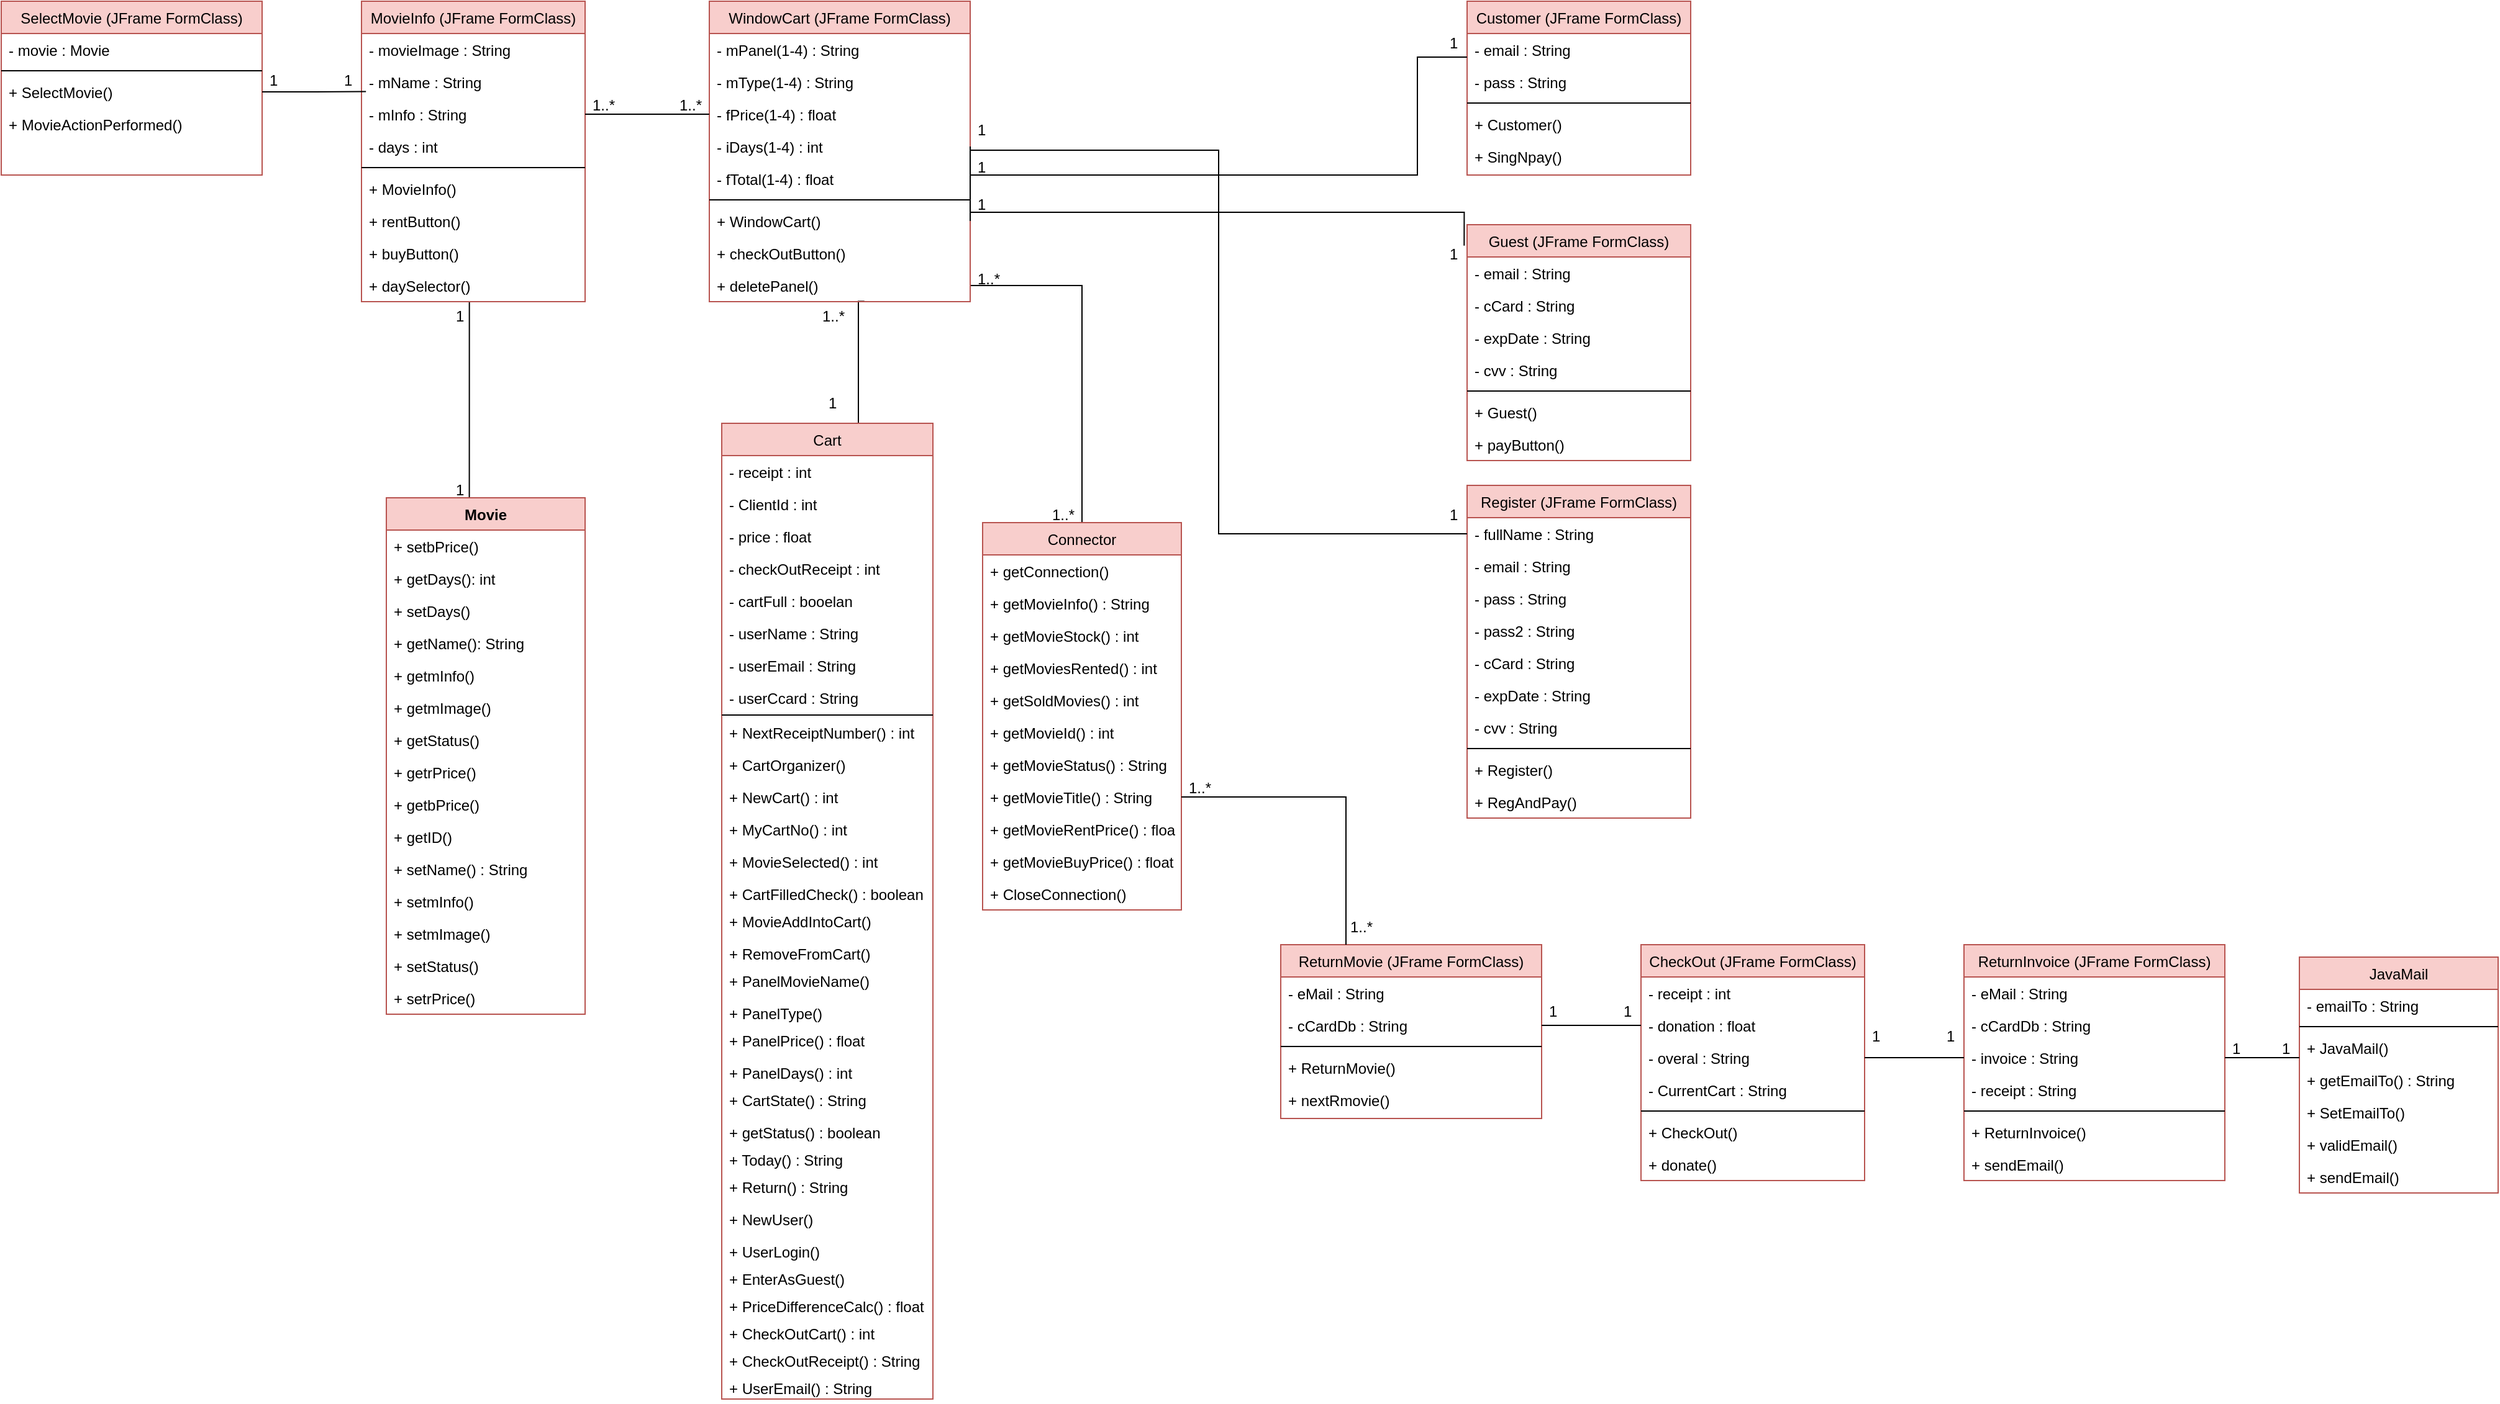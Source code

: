 <mxfile version="14.6.13" type="device"><diagram id="C5RBs43oDa-KdzZeNtuy" name="Page-1"><mxGraphModel dx="1992" dy="1649" grid="1" gridSize="10" guides="1" tooltips="1" connect="1" arrows="1" fold="1" page="1" pageScale="1" pageWidth="827" pageHeight="1169" math="0" shadow="0"><root><mxCell id="WIyWlLk6GJQsqaUBKTNV-0"/><mxCell id="WIyWlLk6GJQsqaUBKTNV-1" parent="WIyWlLk6GJQsqaUBKTNV-0"/><mxCell id="QAdQCst2hhLEEBoybz0G-202" style="edgeStyle=orthogonalEdgeStyle;rounded=0;orthogonalLoop=1;jettySize=auto;html=1;entryX=0.996;entryY=0.058;entryDx=0;entryDy=0;entryPerimeter=0;endArrow=none;endFill=0;" edge="1" parent="WIyWlLk6GJQsqaUBKTNV-1" source="zkfFHV4jXpPFQw0GAbJ--13" target="QAdQCst2hhLEEBoybz0G-199"><mxGeometry relative="1" as="geometry"><Array as="points"><mxPoint x="-130" y="-908"/></Array></mxGeometry></mxCell><mxCell id="zkfFHV4jXpPFQw0GAbJ--13" value="Cart" style="swimlane;fontStyle=0;align=center;verticalAlign=top;childLayout=stackLayout;horizontal=1;startSize=26;horizontalStack=0;resizeParent=1;resizeLast=0;collapsible=1;marginBottom=0;rounded=0;shadow=0;strokeWidth=1;fillColor=#f8cecc;strokeColor=#b85450;" parent="WIyWlLk6GJQsqaUBKTNV-1" vertex="1"><mxGeometry x="-240" y="-810" width="170" height="786" as="geometry"><mxRectangle x="340" y="380" width="170" height="26" as="alternateBounds"/></mxGeometry></mxCell><mxCell id="6bHgmGE05q6gVBwAIeL3-42" value="- receipt : int" style="text;align=left;verticalAlign=top;spacingLeft=4;spacingRight=4;overflow=hidden;rotatable=0;points=[[0,0.5],[1,0.5]];portConstraint=eastwest;" parent="zkfFHV4jXpPFQw0GAbJ--13" vertex="1"><mxGeometry y="26" width="170" height="26" as="geometry"/></mxCell><mxCell id="6bHgmGE05q6gVBwAIeL3-17" value="- ClientId : int" style="text;align=left;verticalAlign=top;spacingLeft=4;spacingRight=4;overflow=hidden;rotatable=0;points=[[0,0.5],[1,0.5]];portConstraint=eastwest;rounded=0;shadow=0;html=0;" parent="zkfFHV4jXpPFQw0GAbJ--13" vertex="1"><mxGeometry y="52" width="170" height="26" as="geometry"/></mxCell><mxCell id="6bHgmGE05q6gVBwAIeL3-15" value="- price : float" style="text;align=left;verticalAlign=top;spacingLeft=4;spacingRight=4;overflow=hidden;rotatable=0;points=[[0,0.5],[1,0.5]];portConstraint=eastwest;rounded=0;shadow=0;html=0;" parent="zkfFHV4jXpPFQw0GAbJ--13" vertex="1"><mxGeometry y="78" width="170" height="26" as="geometry"/></mxCell><mxCell id="QAdQCst2hhLEEBoybz0G-43" value="- checkOutReceipt : int" style="text;align=left;verticalAlign=top;spacingLeft=4;spacingRight=4;overflow=hidden;rotatable=0;points=[[0,0.5],[1,0.5]];portConstraint=eastwest;rounded=0;shadow=0;html=0;" vertex="1" parent="zkfFHV4jXpPFQw0GAbJ--13"><mxGeometry y="104" width="170" height="26" as="geometry"/></mxCell><mxCell id="QAdQCst2hhLEEBoybz0G-44" value="- cartFull : booelan" style="text;align=left;verticalAlign=top;spacingLeft=4;spacingRight=4;overflow=hidden;rotatable=0;points=[[0,0.5],[1,0.5]];portConstraint=eastwest;rounded=0;shadow=0;html=0;" vertex="1" parent="zkfFHV4jXpPFQw0GAbJ--13"><mxGeometry y="130" width="170" height="26" as="geometry"/></mxCell><mxCell id="QAdQCst2hhLEEBoybz0G-45" value="- userName : String" style="text;align=left;verticalAlign=top;spacingLeft=4;spacingRight=4;overflow=hidden;rotatable=0;points=[[0,0.5],[1,0.5]];portConstraint=eastwest;rounded=0;shadow=0;html=0;" vertex="1" parent="zkfFHV4jXpPFQw0GAbJ--13"><mxGeometry y="156" width="170" height="26" as="geometry"/></mxCell><mxCell id="QAdQCst2hhLEEBoybz0G-46" value="- userEmail : String" style="text;align=left;verticalAlign=top;spacingLeft=4;spacingRight=4;overflow=hidden;rotatable=0;points=[[0,0.5],[1,0.5]];portConstraint=eastwest;rounded=0;shadow=0;html=0;" vertex="1" parent="zkfFHV4jXpPFQw0GAbJ--13"><mxGeometry y="182" width="170" height="26" as="geometry"/></mxCell><mxCell id="QAdQCst2hhLEEBoybz0G-47" value="- userCcard : String" style="text;align=left;verticalAlign=top;spacingLeft=4;spacingRight=4;overflow=hidden;rotatable=0;points=[[0,0.5],[1,0.5]];portConstraint=eastwest;rounded=0;shadow=0;html=0;" vertex="1" parent="zkfFHV4jXpPFQw0GAbJ--13"><mxGeometry y="208" width="170" height="26" as="geometry"/></mxCell><mxCell id="zkfFHV4jXpPFQw0GAbJ--15" value="" style="line;html=1;strokeWidth=1;align=left;verticalAlign=middle;spacingTop=-1;spacingLeft=3;spacingRight=3;rotatable=0;labelPosition=right;points=[];portConstraint=eastwest;" parent="zkfFHV4jXpPFQw0GAbJ--13" vertex="1"><mxGeometry y="234" width="170" height="2" as="geometry"/></mxCell><mxCell id="6bHgmGE05q6gVBwAIeL3-44" value="+ NextReceiptNumber() : int" style="text;align=left;verticalAlign=top;spacingLeft=4;spacingRight=4;overflow=hidden;rotatable=0;points=[[0,0.5],[1,0.5]];portConstraint=eastwest;rounded=0;shadow=0;html=0;" parent="zkfFHV4jXpPFQw0GAbJ--13" vertex="1"><mxGeometry y="236" width="170" height="26" as="geometry"/></mxCell><mxCell id="6bHgmGE05q6gVBwAIeL3-45" value="+ CartOrganizer() " style="text;align=left;verticalAlign=top;spacingLeft=4;spacingRight=4;overflow=hidden;rotatable=0;points=[[0,0.5],[1,0.5]];portConstraint=eastwest;rounded=0;shadow=0;html=0;" parent="zkfFHV4jXpPFQw0GAbJ--13" vertex="1"><mxGeometry y="262" width="170" height="26" as="geometry"/></mxCell><mxCell id="6bHgmGE05q6gVBwAIeL3-2" value="+ NewCart() : int" style="text;align=left;verticalAlign=top;spacingLeft=4;spacingRight=4;overflow=hidden;rotatable=0;points=[[0,0.5],[1,0.5]];portConstraint=eastwest;rounded=0;shadow=0;html=0;" parent="zkfFHV4jXpPFQw0GAbJ--13" vertex="1"><mxGeometry y="288" width="170" height="26" as="geometry"/></mxCell><mxCell id="6bHgmGE05q6gVBwAIeL3-10" value="+ MyCartNo() : int" style="text;align=left;verticalAlign=top;spacingLeft=4;spacingRight=4;overflow=hidden;rotatable=0;points=[[0,0.5],[1,0.5]];portConstraint=eastwest;rounded=0;shadow=0;html=0;" parent="zkfFHV4jXpPFQw0GAbJ--13" vertex="1"><mxGeometry y="314" width="170" height="26" as="geometry"/></mxCell><mxCell id="IG7qusZsWkm_YWenRN8--79" value="+ MovieSelected() : int" style="text;align=left;verticalAlign=top;spacingLeft=4;spacingRight=4;overflow=hidden;rotatable=0;points=[[0,0.5],[1,0.5]];portConstraint=eastwest;rounded=0;shadow=0;html=0;" parent="zkfFHV4jXpPFQw0GAbJ--13" vertex="1"><mxGeometry y="340" width="170" height="26" as="geometry"/></mxCell><mxCell id="6bHgmGE05q6gVBwAIeL3-9" value="+ CartFilledCheck() : boolean" style="text;align=left;verticalAlign=top;spacingLeft=4;spacingRight=4;overflow=hidden;rotatable=0;points=[[0,0.5],[1,0.5]];portConstraint=eastwest;rounded=0;shadow=0;html=0;" parent="zkfFHV4jXpPFQw0GAbJ--13" vertex="1"><mxGeometry y="366" width="170" height="22" as="geometry"/></mxCell><mxCell id="QAdQCst2hhLEEBoybz0G-2" value="+ MovieAddIntoCart() " style="text;align=left;verticalAlign=top;spacingLeft=4;spacingRight=4;overflow=hidden;rotatable=0;points=[[0,0.5],[1,0.5]];portConstraint=eastwest;rounded=0;shadow=0;html=0;" vertex="1" parent="zkfFHV4jXpPFQw0GAbJ--13"><mxGeometry y="388" width="170" height="26" as="geometry"/></mxCell><mxCell id="QAdQCst2hhLEEBoybz0G-0" value="+ RemoveFromCart() " style="text;align=left;verticalAlign=top;spacingLeft=4;spacingRight=4;overflow=hidden;rotatable=0;points=[[0,0.5],[1,0.5]];portConstraint=eastwest;rounded=0;shadow=0;html=0;" vertex="1" parent="zkfFHV4jXpPFQw0GAbJ--13"><mxGeometry y="414" width="170" height="22" as="geometry"/></mxCell><mxCell id="QAdQCst2hhLEEBoybz0G-1" value="+ PanelMovieName() " style="text;align=left;verticalAlign=top;spacingLeft=4;spacingRight=4;overflow=hidden;rotatable=0;points=[[0,0.5],[1,0.5]];portConstraint=eastwest;rounded=0;shadow=0;html=0;" vertex="1" parent="zkfFHV4jXpPFQw0GAbJ--13"><mxGeometry y="436" width="170" height="26" as="geometry"/></mxCell><mxCell id="IG7qusZsWkm_YWenRN8--81" value="+ PanelType() " style="text;align=left;verticalAlign=top;spacingLeft=4;spacingRight=4;overflow=hidden;rotatable=0;points=[[0,0.5],[1,0.5]];portConstraint=eastwest;rounded=0;shadow=0;html=0;" parent="zkfFHV4jXpPFQw0GAbJ--13" vertex="1"><mxGeometry y="462" width="170" height="22" as="geometry"/></mxCell><mxCell id="QAdQCst2hhLEEBoybz0G-3" value="+ PanelPrice() : float" style="text;align=left;verticalAlign=top;spacingLeft=4;spacingRight=4;overflow=hidden;rotatable=0;points=[[0,0.5],[1,0.5]];portConstraint=eastwest;rounded=0;shadow=0;html=0;" vertex="1" parent="zkfFHV4jXpPFQw0GAbJ--13"><mxGeometry y="484" width="170" height="26" as="geometry"/></mxCell><mxCell id="QAdQCst2hhLEEBoybz0G-4" value="+ PanelDays() : int&#10;" style="text;align=left;verticalAlign=top;spacingLeft=4;spacingRight=4;overflow=hidden;rotatable=0;points=[[0,0.5],[1,0.5]];portConstraint=eastwest;rounded=0;shadow=0;html=0;" vertex="1" parent="zkfFHV4jXpPFQw0GAbJ--13"><mxGeometry y="510" width="170" height="22" as="geometry"/></mxCell><mxCell id="QAdQCst2hhLEEBoybz0G-5" value="+ CartState() : String" style="text;align=left;verticalAlign=top;spacingLeft=4;spacingRight=4;overflow=hidden;rotatable=0;points=[[0,0.5],[1,0.5]];portConstraint=eastwest;rounded=0;shadow=0;html=0;" vertex="1" parent="zkfFHV4jXpPFQw0GAbJ--13"><mxGeometry y="532" width="170" height="26" as="geometry"/></mxCell><mxCell id="QAdQCst2hhLEEBoybz0G-6" value="+ getStatus() : boolean" style="text;align=left;verticalAlign=top;spacingLeft=4;spacingRight=4;overflow=hidden;rotatable=0;points=[[0,0.5],[1,0.5]];portConstraint=eastwest;rounded=0;shadow=0;html=0;" vertex="1" parent="zkfFHV4jXpPFQw0GAbJ--13"><mxGeometry y="558" width="170" height="22" as="geometry"/></mxCell><mxCell id="QAdQCst2hhLEEBoybz0G-7" value="+ Today() : String" style="text;align=left;verticalAlign=top;spacingLeft=4;spacingRight=4;overflow=hidden;rotatable=0;points=[[0,0.5],[1,0.5]];portConstraint=eastwest;rounded=0;shadow=0;html=0;" vertex="1" parent="zkfFHV4jXpPFQw0GAbJ--13"><mxGeometry y="580" width="170" height="22" as="geometry"/></mxCell><mxCell id="QAdQCst2hhLEEBoybz0G-9" value="+ Return() : String" style="text;align=left;verticalAlign=top;spacingLeft=4;spacingRight=4;overflow=hidden;rotatable=0;points=[[0,0.5],[1,0.5]];portConstraint=eastwest;rounded=0;shadow=0;html=0;" vertex="1" parent="zkfFHV4jXpPFQw0GAbJ--13"><mxGeometry y="602" width="170" height="26" as="geometry"/></mxCell><mxCell id="QAdQCst2hhLEEBoybz0G-10" value="+ NewUser() " style="text;align=left;verticalAlign=top;spacingLeft=4;spacingRight=4;overflow=hidden;rotatable=0;points=[[0,0.5],[1,0.5]];portConstraint=eastwest;rounded=0;shadow=0;html=0;" vertex="1" parent="zkfFHV4jXpPFQw0GAbJ--13"><mxGeometry y="628" width="170" height="26" as="geometry"/></mxCell><mxCell id="QAdQCst2hhLEEBoybz0G-11" value="+ UserLogin() " style="text;align=left;verticalAlign=top;spacingLeft=4;spacingRight=4;overflow=hidden;rotatable=0;points=[[0,0.5],[1,0.5]];portConstraint=eastwest;rounded=0;shadow=0;html=0;" vertex="1" parent="zkfFHV4jXpPFQw0GAbJ--13"><mxGeometry y="654" width="170" height="22" as="geometry"/></mxCell><mxCell id="QAdQCst2hhLEEBoybz0G-12" value="+ EnterAsGuest() " style="text;align=left;verticalAlign=top;spacingLeft=4;spacingRight=4;overflow=hidden;rotatable=0;points=[[0,0.5],[1,0.5]];portConstraint=eastwest;rounded=0;shadow=0;html=0;" vertex="1" parent="zkfFHV4jXpPFQw0GAbJ--13"><mxGeometry y="676" width="170" height="22" as="geometry"/></mxCell><mxCell id="QAdQCst2hhLEEBoybz0G-13" value="+ PriceDifferenceCalc() : float " style="text;align=left;verticalAlign=top;spacingLeft=4;spacingRight=4;overflow=hidden;rotatable=0;points=[[0,0.5],[1,0.5]];portConstraint=eastwest;rounded=0;shadow=0;html=0;" vertex="1" parent="zkfFHV4jXpPFQw0GAbJ--13"><mxGeometry y="698" width="170" height="22" as="geometry"/></mxCell><mxCell id="QAdQCst2hhLEEBoybz0G-14" value="+ CheckOutCart() : int&#10;&#10;&#10; " style="text;align=left;verticalAlign=top;spacingLeft=4;spacingRight=4;overflow=hidden;rotatable=0;points=[[0,0.5],[1,0.5]];portConstraint=eastwest;rounded=0;shadow=0;html=0;" vertex="1" parent="zkfFHV4jXpPFQw0GAbJ--13"><mxGeometry y="720" width="170" height="22" as="geometry"/></mxCell><mxCell id="QAdQCst2hhLEEBoybz0G-42" value="+ CheckOutReceipt() : String" style="text;align=left;verticalAlign=top;spacingLeft=4;spacingRight=4;overflow=hidden;rotatable=0;points=[[0,0.5],[1,0.5]];portConstraint=eastwest;rounded=0;shadow=0;html=0;" vertex="1" parent="zkfFHV4jXpPFQw0GAbJ--13"><mxGeometry y="742" width="170" height="22" as="geometry"/></mxCell><mxCell id="QAdQCst2hhLEEBoybz0G-41" value="+ UserEmail() : String&#10; " style="text;align=left;verticalAlign=top;spacingLeft=4;spacingRight=4;overflow=hidden;rotatable=0;points=[[0,0.5],[1,0.5]];portConstraint=eastwest;rounded=0;shadow=0;html=0;" vertex="1" parent="zkfFHV4jXpPFQw0GAbJ--13"><mxGeometry y="764" width="170" height="22" as="geometry"/></mxCell><mxCell id="QAdQCst2hhLEEBoybz0G-177" style="edgeStyle=orthogonalEdgeStyle;rounded=0;orthogonalLoop=1;jettySize=auto;html=1;exitX=1;exitY=0.5;exitDx=0;exitDy=0;" edge="1" parent="zkfFHV4jXpPFQw0GAbJ--13" source="6bHgmGE05q6gVBwAIeL3-42" target="6bHgmGE05q6gVBwAIeL3-42"><mxGeometry relative="1" as="geometry"/></mxCell><mxCell id="QAdQCst2hhLEEBoybz0G-185" style="edgeStyle=orthogonalEdgeStyle;rounded=0;orthogonalLoop=1;jettySize=auto;html=1;exitX=0.5;exitY=0;exitDx=0;exitDy=0;entryX=0.421;entryY=0.048;entryDx=0;entryDy=0;entryPerimeter=0;endArrow=none;endFill=0;" edge="1" parent="WIyWlLk6GJQsqaUBKTNV-1" source="IG7qusZsWkm_YWenRN8--10" target="QAdQCst2hhLEEBoybz0G-195"><mxGeometry relative="1" as="geometry"><Array as="points"><mxPoint x="-443" y="-750"/></Array></mxGeometry></mxCell><mxCell id="IG7qusZsWkm_YWenRN8--10" value="Movie" style="swimlane;fontStyle=1;align=center;verticalAlign=top;childLayout=stackLayout;horizontal=1;startSize=26;horizontalStack=0;resizeParent=1;resizeParentMax=0;resizeLast=0;collapsible=1;marginBottom=0;fillColor=#f8cecc;strokeColor=#b85450;" parent="WIyWlLk6GJQsqaUBKTNV-1" vertex="1"><mxGeometry x="-510" y="-750" width="160" height="416" as="geometry"><mxRectangle x="-510" y="90" width="70" height="26" as="alternateBounds"/></mxGeometry></mxCell><mxCell id="IG7qusZsWkm_YWenRN8--24" value="+ setbPrice()" style="text;strokeColor=none;fillColor=none;align=left;verticalAlign=top;spacingLeft=4;spacingRight=4;overflow=hidden;rotatable=0;points=[[0,0.5],[1,0.5]];portConstraint=eastwest;" parent="IG7qusZsWkm_YWenRN8--10" vertex="1"><mxGeometry y="26" width="160" height="26" as="geometry"/></mxCell><mxCell id="QAdQCst2hhLEEBoybz0G-64" value="+ getDays(): int" style="text;strokeColor=none;fillColor=none;align=left;verticalAlign=top;spacingLeft=4;spacingRight=4;overflow=hidden;rotatable=0;points=[[0,0.5],[1,0.5]];portConstraint=eastwest;" vertex="1" parent="IG7qusZsWkm_YWenRN8--10"><mxGeometry y="52" width="160" height="26" as="geometry"/></mxCell><mxCell id="IG7qusZsWkm_YWenRN8--73" value="+ setDays()" style="text;strokeColor=none;fillColor=none;align=left;verticalAlign=top;spacingLeft=4;spacingRight=4;overflow=hidden;rotatable=0;points=[[0,0.5],[1,0.5]];portConstraint=eastwest;" parent="IG7qusZsWkm_YWenRN8--10" vertex="1"><mxGeometry y="78" width="160" height="26" as="geometry"/></mxCell><mxCell id="QAdQCst2hhLEEBoybz0G-65" value="+ getName(): String" style="text;strokeColor=none;fillColor=none;align=left;verticalAlign=top;spacingLeft=4;spacingRight=4;overflow=hidden;rotatable=0;points=[[0,0.5],[1,0.5]];portConstraint=eastwest;" vertex="1" parent="IG7qusZsWkm_YWenRN8--10"><mxGeometry y="104" width="160" height="26" as="geometry"/></mxCell><mxCell id="IG7qusZsWkm_YWenRN8--33" value="+ getmInfo()" style="text;strokeColor=none;fillColor=none;align=left;verticalAlign=top;spacingLeft=4;spacingRight=4;overflow=hidden;rotatable=0;points=[[0,0.5],[1,0.5]];portConstraint=eastwest;" parent="IG7qusZsWkm_YWenRN8--10" vertex="1"><mxGeometry y="130" width="160" height="26" as="geometry"/></mxCell><mxCell id="QAdQCst2hhLEEBoybz0G-67" value="+ getmImage()" style="text;strokeColor=none;fillColor=none;align=left;verticalAlign=top;spacingLeft=4;spacingRight=4;overflow=hidden;rotatable=0;points=[[0,0.5],[1,0.5]];portConstraint=eastwest;" vertex="1" parent="IG7qusZsWkm_YWenRN8--10"><mxGeometry y="156" width="160" height="26" as="geometry"/></mxCell><mxCell id="QAdQCst2hhLEEBoybz0G-68" value="+ getStatus()" style="text;strokeColor=none;fillColor=none;align=left;verticalAlign=top;spacingLeft=4;spacingRight=4;overflow=hidden;rotatable=0;points=[[0,0.5],[1,0.5]];portConstraint=eastwest;" vertex="1" parent="IG7qusZsWkm_YWenRN8--10"><mxGeometry y="182" width="160" height="26" as="geometry"/></mxCell><mxCell id="QAdQCst2hhLEEBoybz0G-66" value="+ getrPrice()" style="text;strokeColor=none;fillColor=none;align=left;verticalAlign=top;spacingLeft=4;spacingRight=4;overflow=hidden;rotatable=0;points=[[0,0.5],[1,0.5]];portConstraint=eastwest;" vertex="1" parent="IG7qusZsWkm_YWenRN8--10"><mxGeometry y="208" width="160" height="26" as="geometry"/></mxCell><mxCell id="QAdQCst2hhLEEBoybz0G-69" value="+ getbPrice()" style="text;strokeColor=none;fillColor=none;align=left;verticalAlign=top;spacingLeft=4;spacingRight=4;overflow=hidden;rotatable=0;points=[[0,0.5],[1,0.5]];portConstraint=eastwest;" vertex="1" parent="IG7qusZsWkm_YWenRN8--10"><mxGeometry y="234" width="160" height="26" as="geometry"/></mxCell><mxCell id="QAdQCst2hhLEEBoybz0G-71" value="+ getID()" style="text;strokeColor=none;fillColor=none;align=left;verticalAlign=top;spacingLeft=4;spacingRight=4;overflow=hidden;rotatable=0;points=[[0,0.5],[1,0.5]];portConstraint=eastwest;" vertex="1" parent="IG7qusZsWkm_YWenRN8--10"><mxGeometry y="260" width="160" height="26" as="geometry"/></mxCell><mxCell id="QAdQCst2hhLEEBoybz0G-70" value="+ setName() : String" style="text;strokeColor=none;fillColor=none;align=left;verticalAlign=top;spacingLeft=4;spacingRight=4;overflow=hidden;rotatable=0;points=[[0,0.5],[1,0.5]];portConstraint=eastwest;" vertex="1" parent="IG7qusZsWkm_YWenRN8--10"><mxGeometry y="286" width="160" height="26" as="geometry"/></mxCell><mxCell id="QAdQCst2hhLEEBoybz0G-72" value="+ setmInfo() " style="text;strokeColor=none;fillColor=none;align=left;verticalAlign=top;spacingLeft=4;spacingRight=4;overflow=hidden;rotatable=0;points=[[0,0.5],[1,0.5]];portConstraint=eastwest;" vertex="1" parent="IG7qusZsWkm_YWenRN8--10"><mxGeometry y="312" width="160" height="26" as="geometry"/></mxCell><mxCell id="QAdQCst2hhLEEBoybz0G-73" value="+ setmImage()" style="text;strokeColor=none;fillColor=none;align=left;verticalAlign=top;spacingLeft=4;spacingRight=4;overflow=hidden;rotatable=0;points=[[0,0.5],[1,0.5]];portConstraint=eastwest;" vertex="1" parent="IG7qusZsWkm_YWenRN8--10"><mxGeometry y="338" width="160" height="26" as="geometry"/></mxCell><mxCell id="QAdQCst2hhLEEBoybz0G-74" value="+ setStatus()" style="text;strokeColor=none;fillColor=none;align=left;verticalAlign=top;spacingLeft=4;spacingRight=4;overflow=hidden;rotatable=0;points=[[0,0.5],[1,0.5]];portConstraint=eastwest;" vertex="1" parent="IG7qusZsWkm_YWenRN8--10"><mxGeometry y="364" width="160" height="26" as="geometry"/></mxCell><mxCell id="QAdQCst2hhLEEBoybz0G-75" value="+ setrPrice()" style="text;strokeColor=none;fillColor=none;align=left;verticalAlign=top;spacingLeft=4;spacingRight=4;overflow=hidden;rotatable=0;points=[[0,0.5],[1,0.5]];portConstraint=eastwest;" vertex="1" parent="IG7qusZsWkm_YWenRN8--10"><mxGeometry y="390" width="160" height="26" as="geometry"/></mxCell><mxCell id="QAdQCst2hhLEEBoybz0G-190" style="edgeStyle=orthogonalEdgeStyle;rounded=0;orthogonalLoop=1;jettySize=auto;html=1;entryX=1;entryY=0.5;entryDx=0;entryDy=0;endArrow=none;endFill=0;" edge="1" parent="WIyWlLk6GJQsqaUBKTNV-1" source="QAdQCst2hhLEEBoybz0G-48" target="QAdQCst2hhLEEBoybz0G-172"><mxGeometry relative="1" as="geometry"/></mxCell><mxCell id="QAdQCst2hhLEEBoybz0G-48" value="Connector" style="swimlane;fontStyle=0;align=center;verticalAlign=top;childLayout=stackLayout;horizontal=1;startSize=26;horizontalStack=0;resizeParent=1;resizeLast=0;collapsible=1;marginBottom=0;rounded=0;shadow=0;strokeWidth=1;fillColor=#f8cecc;strokeColor=#b85450;" vertex="1" parent="WIyWlLk6GJQsqaUBKTNV-1"><mxGeometry x="-30" y="-730" width="160" height="312" as="geometry"><mxRectangle x="550" y="140" width="160" height="26" as="alternateBounds"/></mxGeometry></mxCell><mxCell id="QAdQCst2hhLEEBoybz0G-51" value="+ getConnection()" style="text;align=left;verticalAlign=top;spacingLeft=4;spacingRight=4;overflow=hidden;rotatable=0;points=[[0,0.5],[1,0.5]];portConstraint=eastwest;" vertex="1" parent="QAdQCst2hhLEEBoybz0G-48"><mxGeometry y="26" width="160" height="26" as="geometry"/></mxCell><mxCell id="QAdQCst2hhLEEBoybz0G-52" value="+ getMovieInfo() : String" style="text;align=left;verticalAlign=top;spacingLeft=4;spacingRight=4;overflow=hidden;rotatable=0;points=[[0,0.5],[1,0.5]];portConstraint=eastwest;" vertex="1" parent="QAdQCst2hhLEEBoybz0G-48"><mxGeometry y="52" width="160" height="26" as="geometry"/></mxCell><mxCell id="QAdQCst2hhLEEBoybz0G-53" value="+ getMovieStock() : int" style="text;align=left;verticalAlign=top;spacingLeft=4;spacingRight=4;overflow=hidden;rotatable=0;points=[[0,0.5],[1,0.5]];portConstraint=eastwest;" vertex="1" parent="QAdQCst2hhLEEBoybz0G-48"><mxGeometry y="78" width="160" height="26" as="geometry"/></mxCell><mxCell id="QAdQCst2hhLEEBoybz0G-54" value="+ getMoviesRented() : int" style="text;align=left;verticalAlign=top;spacingLeft=4;spacingRight=4;overflow=hidden;rotatable=0;points=[[0,0.5],[1,0.5]];portConstraint=eastwest;" vertex="1" parent="QAdQCst2hhLEEBoybz0G-48"><mxGeometry y="104" width="160" height="26" as="geometry"/></mxCell><mxCell id="QAdQCst2hhLEEBoybz0G-55" value="+ getSoldMovies() : int" style="text;align=left;verticalAlign=top;spacingLeft=4;spacingRight=4;overflow=hidden;rotatable=0;points=[[0,0.5],[1,0.5]];portConstraint=eastwest;" vertex="1" parent="QAdQCst2hhLEEBoybz0G-48"><mxGeometry y="130" width="160" height="26" as="geometry"/></mxCell><mxCell id="QAdQCst2hhLEEBoybz0G-56" value="+ getMovieId() : int" style="text;align=left;verticalAlign=top;spacingLeft=4;spacingRight=4;overflow=hidden;rotatable=0;points=[[0,0.5],[1,0.5]];portConstraint=eastwest;" vertex="1" parent="QAdQCst2hhLEEBoybz0G-48"><mxGeometry y="156" width="160" height="26" as="geometry"/></mxCell><mxCell id="QAdQCst2hhLEEBoybz0G-57" value="+ getMovieStatus() : String" style="text;align=left;verticalAlign=top;spacingLeft=4;spacingRight=4;overflow=hidden;rotatable=0;points=[[0,0.5],[1,0.5]];portConstraint=eastwest;" vertex="1" parent="QAdQCst2hhLEEBoybz0G-48"><mxGeometry y="182" width="160" height="26" as="geometry"/></mxCell><mxCell id="QAdQCst2hhLEEBoybz0G-58" value="+ getMovieTitle() : String" style="text;align=left;verticalAlign=top;spacingLeft=4;spacingRight=4;overflow=hidden;rotatable=0;points=[[0,0.5],[1,0.5]];portConstraint=eastwest;" vertex="1" parent="QAdQCst2hhLEEBoybz0G-48"><mxGeometry y="208" width="160" height="26" as="geometry"/></mxCell><mxCell id="QAdQCst2hhLEEBoybz0G-59" value="+ getMovieRentPrice() : float" style="text;align=left;verticalAlign=top;spacingLeft=4;spacingRight=4;overflow=hidden;rotatable=0;points=[[0,0.5],[1,0.5]];portConstraint=eastwest;" vertex="1" parent="QAdQCst2hhLEEBoybz0G-48"><mxGeometry y="234" width="160" height="26" as="geometry"/></mxCell><mxCell id="QAdQCst2hhLEEBoybz0G-60" value="+ getMovieBuyPrice() : float" style="text;align=left;verticalAlign=top;spacingLeft=4;spacingRight=4;overflow=hidden;rotatable=0;points=[[0,0.5],[1,0.5]];portConstraint=eastwest;" vertex="1" parent="QAdQCst2hhLEEBoybz0G-48"><mxGeometry y="260" width="160" height="26" as="geometry"/></mxCell><mxCell id="QAdQCst2hhLEEBoybz0G-61" value="+ CloseConnection()" style="text;align=left;verticalAlign=top;spacingLeft=4;spacingRight=4;overflow=hidden;rotatable=0;points=[[0,0.5],[1,0.5]];portConstraint=eastwest;" vertex="1" parent="QAdQCst2hhLEEBoybz0G-48"><mxGeometry y="286" width="160" height="26" as="geometry"/></mxCell><mxCell id="QAdQCst2hhLEEBoybz0G-77" value="JavaMail" style="swimlane;fontStyle=0;align=center;verticalAlign=top;childLayout=stackLayout;horizontal=1;startSize=26;horizontalStack=0;resizeParent=1;resizeLast=0;collapsible=1;marginBottom=0;rounded=0;shadow=0;strokeWidth=1;fillColor=#f8cecc;strokeColor=#b85450;" vertex="1" parent="WIyWlLk6GJQsqaUBKTNV-1"><mxGeometry x="1030" y="-380" width="160" height="190" as="geometry"><mxRectangle x="550" y="140" width="160" height="26" as="alternateBounds"/></mxGeometry></mxCell><mxCell id="QAdQCst2hhLEEBoybz0G-78" value="- emailTo : String" style="text;align=left;verticalAlign=top;spacingLeft=4;spacingRight=4;overflow=hidden;rotatable=0;points=[[0,0.5],[1,0.5]];portConstraint=eastwest;rounded=0;shadow=0;html=0;" vertex="1" parent="QAdQCst2hhLEEBoybz0G-77"><mxGeometry y="26" width="160" height="26" as="geometry"/></mxCell><mxCell id="QAdQCst2hhLEEBoybz0G-79" value="" style="line;html=1;strokeWidth=1;align=left;verticalAlign=middle;spacingTop=-1;spacingLeft=3;spacingRight=3;rotatable=0;labelPosition=right;points=[];portConstraint=eastwest;" vertex="1" parent="QAdQCst2hhLEEBoybz0G-77"><mxGeometry y="52" width="160" height="8" as="geometry"/></mxCell><mxCell id="QAdQCst2hhLEEBoybz0G-80" value="+ JavaMail() " style="text;align=left;verticalAlign=top;spacingLeft=4;spacingRight=4;overflow=hidden;rotatable=0;points=[[0,0.5],[1,0.5]];portConstraint=eastwest;" vertex="1" parent="QAdQCst2hhLEEBoybz0G-77"><mxGeometry y="60" width="160" height="26" as="geometry"/></mxCell><mxCell id="QAdQCst2hhLEEBoybz0G-81" value="+ getEmailTo() : String" style="text;align=left;verticalAlign=top;spacingLeft=4;spacingRight=4;overflow=hidden;rotatable=0;points=[[0,0.5],[1,0.5]];portConstraint=eastwest;" vertex="1" parent="QAdQCst2hhLEEBoybz0G-77"><mxGeometry y="86" width="160" height="26" as="geometry"/></mxCell><mxCell id="QAdQCst2hhLEEBoybz0G-82" value="+ SetEmailTo() " style="text;align=left;verticalAlign=top;spacingLeft=4;spacingRight=4;overflow=hidden;rotatable=0;points=[[0,0.5],[1,0.5]];portConstraint=eastwest;" vertex="1" parent="QAdQCst2hhLEEBoybz0G-77"><mxGeometry y="112" width="160" height="26" as="geometry"/></mxCell><mxCell id="QAdQCst2hhLEEBoybz0G-83" value="+ validEmail() " style="text;align=left;verticalAlign=top;spacingLeft=4;spacingRight=4;overflow=hidden;rotatable=0;points=[[0,0.5],[1,0.5]];portConstraint=eastwest;" vertex="1" parent="QAdQCst2hhLEEBoybz0G-77"><mxGeometry y="138" width="160" height="26" as="geometry"/></mxCell><mxCell id="QAdQCst2hhLEEBoybz0G-84" value="+ sendEmail() " style="text;align=left;verticalAlign=top;spacingLeft=4;spacingRight=4;overflow=hidden;rotatable=0;points=[[0,0.5],[1,0.5]];portConstraint=eastwest;" vertex="1" parent="QAdQCst2hhLEEBoybz0G-77"><mxGeometry y="164" width="160" height="26" as="geometry"/></mxCell><mxCell id="QAdQCst2hhLEEBoybz0G-88" value="CheckOut (JFrame FormClass)&#10;" style="swimlane;fontStyle=0;align=center;verticalAlign=top;childLayout=stackLayout;horizontal=1;startSize=26;horizontalStack=0;resizeParent=1;resizeLast=0;collapsible=1;marginBottom=0;rounded=0;shadow=0;strokeWidth=1;fillColor=#f8cecc;strokeColor=#b85450;" vertex="1" parent="WIyWlLk6GJQsqaUBKTNV-1"><mxGeometry x="500" y="-390" width="180" height="190" as="geometry"><mxRectangle x="550" y="140" width="160" height="26" as="alternateBounds"/></mxGeometry></mxCell><mxCell id="QAdQCst2hhLEEBoybz0G-89" value="- receipt : int" style="text;align=left;verticalAlign=top;spacingLeft=4;spacingRight=4;overflow=hidden;rotatable=0;points=[[0,0.5],[1,0.5]];portConstraint=eastwest;rounded=0;shadow=0;html=0;" vertex="1" parent="QAdQCst2hhLEEBoybz0G-88"><mxGeometry y="26" width="180" height="26" as="geometry"/></mxCell><mxCell id="QAdQCst2hhLEEBoybz0G-100" value="- donation : float" style="text;align=left;verticalAlign=top;spacingLeft=4;spacingRight=4;overflow=hidden;rotatable=0;points=[[0,0.5],[1,0.5]];portConstraint=eastwest;rounded=0;shadow=0;html=0;" vertex="1" parent="QAdQCst2hhLEEBoybz0G-88"><mxGeometry y="52" width="180" height="26" as="geometry"/></mxCell><mxCell id="QAdQCst2hhLEEBoybz0G-101" value="- overal : String" style="text;align=left;verticalAlign=top;spacingLeft=4;spacingRight=4;overflow=hidden;rotatable=0;points=[[0,0.5],[1,0.5]];portConstraint=eastwest;rounded=0;shadow=0;html=0;" vertex="1" parent="QAdQCst2hhLEEBoybz0G-88"><mxGeometry y="78" width="180" height="26" as="geometry"/></mxCell><mxCell id="QAdQCst2hhLEEBoybz0G-99" value="- CurrentCart : String" style="text;align=left;verticalAlign=top;spacingLeft=4;spacingRight=4;overflow=hidden;rotatable=0;points=[[0,0.5],[1,0.5]];portConstraint=eastwest;rounded=0;shadow=0;html=0;" vertex="1" parent="QAdQCst2hhLEEBoybz0G-88"><mxGeometry y="104" width="180" height="26" as="geometry"/></mxCell><mxCell id="QAdQCst2hhLEEBoybz0G-90" value="" style="line;html=1;strokeWidth=1;align=left;verticalAlign=middle;spacingTop=-1;spacingLeft=3;spacingRight=3;rotatable=0;labelPosition=right;points=[];portConstraint=eastwest;" vertex="1" parent="QAdQCst2hhLEEBoybz0G-88"><mxGeometry y="130" width="180" height="8" as="geometry"/></mxCell><mxCell id="QAdQCst2hhLEEBoybz0G-91" value="+ CheckOut()" style="text;align=left;verticalAlign=top;spacingLeft=4;spacingRight=4;overflow=hidden;rotatable=0;points=[[0,0.5],[1,0.5]];portConstraint=eastwest;" vertex="1" parent="QAdQCst2hhLEEBoybz0G-88"><mxGeometry y="138" width="180" height="26" as="geometry"/></mxCell><mxCell id="QAdQCst2hhLEEBoybz0G-92" value="+ donate()" style="text;align=left;verticalAlign=top;spacingLeft=4;spacingRight=4;overflow=hidden;rotatable=0;points=[[0,0.5],[1,0.5]];portConstraint=eastwest;" vertex="1" parent="QAdQCst2hhLEEBoybz0G-88"><mxGeometry y="164" width="180" height="26" as="geometry"/></mxCell><mxCell id="QAdQCst2hhLEEBoybz0G-102" value="Customer (JFrame FormClass)&#10;" style="swimlane;fontStyle=0;align=center;verticalAlign=top;childLayout=stackLayout;horizontal=1;startSize=26;horizontalStack=0;resizeParent=1;resizeLast=0;collapsible=1;marginBottom=0;rounded=0;shadow=0;strokeWidth=1;fillColor=#f8cecc;strokeColor=#b85450;" vertex="1" parent="WIyWlLk6GJQsqaUBKTNV-1"><mxGeometry x="360" y="-1150" width="180" height="140" as="geometry"><mxRectangle x="550" y="140" width="160" height="26" as="alternateBounds"/></mxGeometry></mxCell><mxCell id="QAdQCst2hhLEEBoybz0G-103" value="- email : String" style="text;align=left;verticalAlign=top;spacingLeft=4;spacingRight=4;overflow=hidden;rotatable=0;points=[[0,0.5],[1,0.5]];portConstraint=eastwest;rounded=0;shadow=0;html=0;" vertex="1" parent="QAdQCst2hhLEEBoybz0G-102"><mxGeometry y="26" width="180" height="26" as="geometry"/></mxCell><mxCell id="QAdQCst2hhLEEBoybz0G-106" value="- pass : String" style="text;align=left;verticalAlign=top;spacingLeft=4;spacingRight=4;overflow=hidden;rotatable=0;points=[[0,0.5],[1,0.5]];portConstraint=eastwest;rounded=0;shadow=0;html=0;" vertex="1" parent="QAdQCst2hhLEEBoybz0G-102"><mxGeometry y="52" width="180" height="26" as="geometry"/></mxCell><mxCell id="QAdQCst2hhLEEBoybz0G-107" value="" style="line;html=1;strokeWidth=1;align=left;verticalAlign=middle;spacingTop=-1;spacingLeft=3;spacingRight=3;rotatable=0;labelPosition=right;points=[];portConstraint=eastwest;" vertex="1" parent="QAdQCst2hhLEEBoybz0G-102"><mxGeometry y="78" width="180" height="8" as="geometry"/></mxCell><mxCell id="QAdQCst2hhLEEBoybz0G-108" value="+ Customer()" style="text;align=left;verticalAlign=top;spacingLeft=4;spacingRight=4;overflow=hidden;rotatable=0;points=[[0,0.5],[1,0.5]];portConstraint=eastwest;" vertex="1" parent="QAdQCst2hhLEEBoybz0G-102"><mxGeometry y="86" width="180" height="26" as="geometry"/></mxCell><mxCell id="QAdQCst2hhLEEBoybz0G-109" value="+ SingNpay()" style="text;align=left;verticalAlign=top;spacingLeft=4;spacingRight=4;overflow=hidden;rotatable=0;points=[[0,0.5],[1,0.5]];portConstraint=eastwest;" vertex="1" parent="QAdQCst2hhLEEBoybz0G-102"><mxGeometry y="112" width="180" height="26" as="geometry"/></mxCell><mxCell id="QAdQCst2hhLEEBoybz0G-111" value="Guest (JFrame FormClass)&#10;" style="swimlane;fontStyle=0;align=center;verticalAlign=top;childLayout=stackLayout;horizontal=1;startSize=26;horizontalStack=0;resizeParent=1;resizeLast=0;collapsible=1;marginBottom=0;rounded=0;shadow=0;strokeWidth=1;fillColor=#f8cecc;strokeColor=#b85450;" vertex="1" parent="WIyWlLk6GJQsqaUBKTNV-1"><mxGeometry x="360" y="-970" width="180" height="190" as="geometry"><mxRectangle x="550" y="140" width="160" height="26" as="alternateBounds"/></mxGeometry></mxCell><mxCell id="QAdQCst2hhLEEBoybz0G-112" value="- email : String" style="text;align=left;verticalAlign=top;spacingLeft=4;spacingRight=4;overflow=hidden;rotatable=0;points=[[0,0.5],[1,0.5]];portConstraint=eastwest;rounded=0;shadow=0;html=0;" vertex="1" parent="QAdQCst2hhLEEBoybz0G-111"><mxGeometry y="26" width="180" height="26" as="geometry"/></mxCell><mxCell id="QAdQCst2hhLEEBoybz0G-117" value="- cCard : String" style="text;align=left;verticalAlign=top;spacingLeft=4;spacingRight=4;overflow=hidden;rotatable=0;points=[[0,0.5],[1,0.5]];portConstraint=eastwest;rounded=0;shadow=0;html=0;" vertex="1" parent="QAdQCst2hhLEEBoybz0G-111"><mxGeometry y="52" width="180" height="26" as="geometry"/></mxCell><mxCell id="QAdQCst2hhLEEBoybz0G-118" value="- expDate : String" style="text;align=left;verticalAlign=top;spacingLeft=4;spacingRight=4;overflow=hidden;rotatable=0;points=[[0,0.5],[1,0.5]];portConstraint=eastwest;rounded=0;shadow=0;html=0;" vertex="1" parent="QAdQCst2hhLEEBoybz0G-111"><mxGeometry y="78" width="180" height="26" as="geometry"/></mxCell><mxCell id="QAdQCst2hhLEEBoybz0G-113" value="- cvv : String" style="text;align=left;verticalAlign=top;spacingLeft=4;spacingRight=4;overflow=hidden;rotatable=0;points=[[0,0.5],[1,0.5]];portConstraint=eastwest;rounded=0;shadow=0;html=0;" vertex="1" parent="QAdQCst2hhLEEBoybz0G-111"><mxGeometry y="104" width="180" height="26" as="geometry"/></mxCell><mxCell id="QAdQCst2hhLEEBoybz0G-114" value="" style="line;html=1;strokeWidth=1;align=left;verticalAlign=middle;spacingTop=-1;spacingLeft=3;spacingRight=3;rotatable=0;labelPosition=right;points=[];portConstraint=eastwest;" vertex="1" parent="QAdQCst2hhLEEBoybz0G-111"><mxGeometry y="130" width="180" height="8" as="geometry"/></mxCell><mxCell id="QAdQCst2hhLEEBoybz0G-115" value="+ Guest()" style="text;align=left;verticalAlign=top;spacingLeft=4;spacingRight=4;overflow=hidden;rotatable=0;points=[[0,0.5],[1,0.5]];portConstraint=eastwest;" vertex="1" parent="QAdQCst2hhLEEBoybz0G-111"><mxGeometry y="138" width="180" height="26" as="geometry"/></mxCell><mxCell id="QAdQCst2hhLEEBoybz0G-116" value="+ payButton()" style="text;align=left;verticalAlign=top;spacingLeft=4;spacingRight=4;overflow=hidden;rotatable=0;points=[[0,0.5],[1,0.5]];portConstraint=eastwest;" vertex="1" parent="QAdQCst2hhLEEBoybz0G-111"><mxGeometry y="164" width="180" height="26" as="geometry"/></mxCell><mxCell id="QAdQCst2hhLEEBoybz0G-119" value="MovieInfo (JFrame FormClass)&#10;" style="swimlane;fontStyle=0;align=center;verticalAlign=top;childLayout=stackLayout;horizontal=1;startSize=26;horizontalStack=0;resizeParent=1;resizeLast=0;collapsible=1;marginBottom=0;rounded=0;shadow=0;strokeWidth=1;fillColor=#f8cecc;strokeColor=#b85450;" vertex="1" parent="WIyWlLk6GJQsqaUBKTNV-1"><mxGeometry x="-530" y="-1150" width="180" height="242" as="geometry"><mxRectangle x="550" y="140" width="160" height="26" as="alternateBounds"/></mxGeometry></mxCell><mxCell id="QAdQCst2hhLEEBoybz0G-120" value="- movieImage : String" style="text;align=left;verticalAlign=top;spacingLeft=4;spacingRight=4;overflow=hidden;rotatable=0;points=[[0,0.5],[1,0.5]];portConstraint=eastwest;rounded=0;shadow=0;html=0;" vertex="1" parent="QAdQCst2hhLEEBoybz0G-119"><mxGeometry y="26" width="180" height="26" as="geometry"/></mxCell><mxCell id="QAdQCst2hhLEEBoybz0G-121" value="- mName : String" style="text;align=left;verticalAlign=top;spacingLeft=4;spacingRight=4;overflow=hidden;rotatable=0;points=[[0,0.5],[1,0.5]];portConstraint=eastwest;rounded=0;shadow=0;html=0;" vertex="1" parent="QAdQCst2hhLEEBoybz0G-119"><mxGeometry y="52" width="180" height="26" as="geometry"/></mxCell><mxCell id="QAdQCst2hhLEEBoybz0G-122" value="- mInfo : String" style="text;align=left;verticalAlign=top;spacingLeft=4;spacingRight=4;overflow=hidden;rotatable=0;points=[[0,0.5],[1,0.5]];portConstraint=eastwest;rounded=0;shadow=0;html=0;" vertex="1" parent="QAdQCst2hhLEEBoybz0G-119"><mxGeometry y="78" width="180" height="26" as="geometry"/></mxCell><mxCell id="QAdQCst2hhLEEBoybz0G-123" value="- days : int" style="text;align=left;verticalAlign=top;spacingLeft=4;spacingRight=4;overflow=hidden;rotatable=0;points=[[0,0.5],[1,0.5]];portConstraint=eastwest;rounded=0;shadow=0;html=0;" vertex="1" parent="QAdQCst2hhLEEBoybz0G-119"><mxGeometry y="104" width="180" height="26" as="geometry"/></mxCell><mxCell id="QAdQCst2hhLEEBoybz0G-124" value="" style="line;html=1;strokeWidth=1;align=left;verticalAlign=middle;spacingTop=-1;spacingLeft=3;spacingRight=3;rotatable=0;labelPosition=right;points=[];portConstraint=eastwest;" vertex="1" parent="QAdQCst2hhLEEBoybz0G-119"><mxGeometry y="130" width="180" height="8" as="geometry"/></mxCell><mxCell id="QAdQCst2hhLEEBoybz0G-125" value="+ MovieInfo()" style="text;align=left;verticalAlign=top;spacingLeft=4;spacingRight=4;overflow=hidden;rotatable=0;points=[[0,0.5],[1,0.5]];portConstraint=eastwest;" vertex="1" parent="QAdQCst2hhLEEBoybz0G-119"><mxGeometry y="138" width="180" height="26" as="geometry"/></mxCell><mxCell id="QAdQCst2hhLEEBoybz0G-126" value="+ rentButton()" style="text;align=left;verticalAlign=top;spacingLeft=4;spacingRight=4;overflow=hidden;rotatable=0;points=[[0,0.5],[1,0.5]];portConstraint=eastwest;" vertex="1" parent="QAdQCst2hhLEEBoybz0G-119"><mxGeometry y="164" width="180" height="26" as="geometry"/></mxCell><mxCell id="QAdQCst2hhLEEBoybz0G-128" value="+ buyButton()" style="text;align=left;verticalAlign=top;spacingLeft=4;spacingRight=4;overflow=hidden;rotatable=0;points=[[0,0.5],[1,0.5]];portConstraint=eastwest;" vertex="1" parent="QAdQCst2hhLEEBoybz0G-119"><mxGeometry y="190" width="180" height="26" as="geometry"/></mxCell><mxCell id="QAdQCst2hhLEEBoybz0G-127" value="+ daySelector()" style="text;align=left;verticalAlign=top;spacingLeft=4;spacingRight=4;overflow=hidden;rotatable=0;points=[[0,0.5],[1,0.5]];portConstraint=eastwest;" vertex="1" parent="QAdQCst2hhLEEBoybz0G-119"><mxGeometry y="216" width="180" height="26" as="geometry"/></mxCell><mxCell id="QAdQCst2hhLEEBoybz0G-129" value="Register (JFrame FormClass)&#10;" style="swimlane;fontStyle=0;align=center;verticalAlign=top;childLayout=stackLayout;horizontal=1;startSize=26;horizontalStack=0;resizeParent=1;resizeLast=0;collapsible=1;marginBottom=0;rounded=0;shadow=0;strokeWidth=1;fillColor=#f8cecc;strokeColor=#b85450;" vertex="1" parent="WIyWlLk6GJQsqaUBKTNV-1"><mxGeometry x="360" y="-760" width="180" height="268" as="geometry"><mxRectangle x="550" y="140" width="160" height="26" as="alternateBounds"/></mxGeometry></mxCell><mxCell id="QAdQCst2hhLEEBoybz0G-130" value="- fullName : String" style="text;align=left;verticalAlign=top;spacingLeft=4;spacingRight=4;overflow=hidden;rotatable=0;points=[[0,0.5],[1,0.5]];portConstraint=eastwest;rounded=0;shadow=0;html=0;" vertex="1" parent="QAdQCst2hhLEEBoybz0G-129"><mxGeometry y="26" width="180" height="26" as="geometry"/></mxCell><mxCell id="QAdQCst2hhLEEBoybz0G-131" value="- email : String" style="text;align=left;verticalAlign=top;spacingLeft=4;spacingRight=4;overflow=hidden;rotatable=0;points=[[0,0.5],[1,0.5]];portConstraint=eastwest;rounded=0;shadow=0;html=0;" vertex="1" parent="QAdQCst2hhLEEBoybz0G-129"><mxGeometry y="52" width="180" height="26" as="geometry"/></mxCell><mxCell id="QAdQCst2hhLEEBoybz0G-132" value="- pass : String" style="text;align=left;verticalAlign=top;spacingLeft=4;spacingRight=4;overflow=hidden;rotatable=0;points=[[0,0.5],[1,0.5]];portConstraint=eastwest;rounded=0;shadow=0;html=0;" vertex="1" parent="QAdQCst2hhLEEBoybz0G-129"><mxGeometry y="78" width="180" height="26" as="geometry"/></mxCell><mxCell id="QAdQCst2hhLEEBoybz0G-138" value="- pass2 : String" style="text;align=left;verticalAlign=top;spacingLeft=4;spacingRight=4;overflow=hidden;rotatable=0;points=[[0,0.5],[1,0.5]];portConstraint=eastwest;rounded=0;shadow=0;html=0;" vertex="1" parent="QAdQCst2hhLEEBoybz0G-129"><mxGeometry y="104" width="180" height="26" as="geometry"/></mxCell><mxCell id="QAdQCst2hhLEEBoybz0G-137" value="- cCard : String" style="text;align=left;verticalAlign=top;spacingLeft=4;spacingRight=4;overflow=hidden;rotatable=0;points=[[0,0.5],[1,0.5]];portConstraint=eastwest;rounded=0;shadow=0;html=0;" vertex="1" parent="QAdQCst2hhLEEBoybz0G-129"><mxGeometry y="130" width="180" height="26" as="geometry"/></mxCell><mxCell id="QAdQCst2hhLEEBoybz0G-139" value="- expDate : String" style="text;align=left;verticalAlign=top;spacingLeft=4;spacingRight=4;overflow=hidden;rotatable=0;points=[[0,0.5],[1,0.5]];portConstraint=eastwest;rounded=0;shadow=0;html=0;" vertex="1" parent="QAdQCst2hhLEEBoybz0G-129"><mxGeometry y="156" width="180" height="26" as="geometry"/></mxCell><mxCell id="QAdQCst2hhLEEBoybz0G-133" value="- cvv : String" style="text;align=left;verticalAlign=top;spacingLeft=4;spacingRight=4;overflow=hidden;rotatable=0;points=[[0,0.5],[1,0.5]];portConstraint=eastwest;rounded=0;shadow=0;html=0;" vertex="1" parent="QAdQCst2hhLEEBoybz0G-129"><mxGeometry y="182" width="180" height="26" as="geometry"/></mxCell><mxCell id="QAdQCst2hhLEEBoybz0G-134" value="" style="line;html=1;strokeWidth=1;align=left;verticalAlign=middle;spacingTop=-1;spacingLeft=3;spacingRight=3;rotatable=0;labelPosition=right;points=[];portConstraint=eastwest;" vertex="1" parent="QAdQCst2hhLEEBoybz0G-129"><mxGeometry y="208" width="180" height="8" as="geometry"/></mxCell><mxCell id="QAdQCst2hhLEEBoybz0G-135" value="+ Register()" style="text;align=left;verticalAlign=top;spacingLeft=4;spacingRight=4;overflow=hidden;rotatable=0;points=[[0,0.5],[1,0.5]];portConstraint=eastwest;" vertex="1" parent="QAdQCst2hhLEEBoybz0G-129"><mxGeometry y="216" width="180" height="26" as="geometry"/></mxCell><mxCell id="QAdQCst2hhLEEBoybz0G-136" value="+ RegAndPay()" style="text;align=left;verticalAlign=top;spacingLeft=4;spacingRight=4;overflow=hidden;rotatable=0;points=[[0,0.5],[1,0.5]];portConstraint=eastwest;" vertex="1" parent="QAdQCst2hhLEEBoybz0G-129"><mxGeometry y="242" width="180" height="26" as="geometry"/></mxCell><mxCell id="QAdQCst2hhLEEBoybz0G-140" value="ReturnInvoice (JFrame FormClass)&#10;" style="swimlane;fontStyle=0;align=center;verticalAlign=top;childLayout=stackLayout;horizontal=1;startSize=26;horizontalStack=0;resizeParent=1;resizeLast=0;collapsible=1;marginBottom=0;rounded=0;shadow=0;strokeWidth=1;fillColor=#f8cecc;strokeColor=#b85450;" vertex="1" parent="WIyWlLk6GJQsqaUBKTNV-1"><mxGeometry x="760" y="-390" width="210" height="190" as="geometry"><mxRectangle x="550" y="140" width="160" height="26" as="alternateBounds"/></mxGeometry></mxCell><mxCell id="QAdQCst2hhLEEBoybz0G-141" value="- eMail : String" style="text;align=left;verticalAlign=top;spacingLeft=4;spacingRight=4;overflow=hidden;rotatable=0;points=[[0,0.5],[1,0.5]];portConstraint=eastwest;rounded=0;shadow=0;html=0;" vertex="1" parent="QAdQCst2hhLEEBoybz0G-140"><mxGeometry y="26" width="210" height="26" as="geometry"/></mxCell><mxCell id="QAdQCst2hhLEEBoybz0G-142" value="- cCardDb : String" style="text;align=left;verticalAlign=top;spacingLeft=4;spacingRight=4;overflow=hidden;rotatable=0;points=[[0,0.5],[1,0.5]];portConstraint=eastwest;rounded=0;shadow=0;html=0;" vertex="1" parent="QAdQCst2hhLEEBoybz0G-140"><mxGeometry y="52" width="210" height="26" as="geometry"/></mxCell><mxCell id="QAdQCst2hhLEEBoybz0G-143" value="- invoice : String" style="text;align=left;verticalAlign=top;spacingLeft=4;spacingRight=4;overflow=hidden;rotatable=0;points=[[0,0.5],[1,0.5]];portConstraint=eastwest;rounded=0;shadow=0;html=0;" vertex="1" parent="QAdQCst2hhLEEBoybz0G-140"><mxGeometry y="78" width="210" height="26" as="geometry"/></mxCell><mxCell id="QAdQCst2hhLEEBoybz0G-144" value="- receipt : String" style="text;align=left;verticalAlign=top;spacingLeft=4;spacingRight=4;overflow=hidden;rotatable=0;points=[[0,0.5],[1,0.5]];portConstraint=eastwest;rounded=0;shadow=0;html=0;" vertex="1" parent="QAdQCst2hhLEEBoybz0G-140"><mxGeometry y="104" width="210" height="26" as="geometry"/></mxCell><mxCell id="QAdQCst2hhLEEBoybz0G-145" value="" style="line;html=1;strokeWidth=1;align=left;verticalAlign=middle;spacingTop=-1;spacingLeft=3;spacingRight=3;rotatable=0;labelPosition=right;points=[];portConstraint=eastwest;" vertex="1" parent="QAdQCst2hhLEEBoybz0G-140"><mxGeometry y="130" width="210" height="8" as="geometry"/></mxCell><mxCell id="QAdQCst2hhLEEBoybz0G-146" value="+ ReturnInvoice()" style="text;align=left;verticalAlign=top;spacingLeft=4;spacingRight=4;overflow=hidden;rotatable=0;points=[[0,0.5],[1,0.5]];portConstraint=eastwest;" vertex="1" parent="QAdQCst2hhLEEBoybz0G-140"><mxGeometry y="138" width="210" height="26" as="geometry"/></mxCell><mxCell id="QAdQCst2hhLEEBoybz0G-147" value="+ sendEmail()" style="text;align=left;verticalAlign=top;spacingLeft=4;spacingRight=4;overflow=hidden;rotatable=0;points=[[0,0.5],[1,0.5]];portConstraint=eastwest;" vertex="1" parent="QAdQCst2hhLEEBoybz0G-140"><mxGeometry y="164" width="210" height="26" as="geometry"/></mxCell><mxCell id="QAdQCst2hhLEEBoybz0G-148" value="ReturnMovie (JFrame FormClass)&#10;" style="swimlane;fontStyle=0;align=center;verticalAlign=top;childLayout=stackLayout;horizontal=1;startSize=26;horizontalStack=0;resizeParent=1;resizeLast=0;collapsible=1;marginBottom=0;rounded=0;shadow=0;strokeWidth=1;fillColor=#f8cecc;strokeColor=#b85450;" vertex="1" parent="WIyWlLk6GJQsqaUBKTNV-1"><mxGeometry x="210" y="-390" width="210" height="140" as="geometry"><mxRectangle x="550" y="140" width="160" height="26" as="alternateBounds"/></mxGeometry></mxCell><mxCell id="QAdQCst2hhLEEBoybz0G-149" value="- eMail : String" style="text;align=left;verticalAlign=top;spacingLeft=4;spacingRight=4;overflow=hidden;rotatable=0;points=[[0,0.5],[1,0.5]];portConstraint=eastwest;rounded=0;shadow=0;html=0;" vertex="1" parent="QAdQCst2hhLEEBoybz0G-148"><mxGeometry y="26" width="210" height="26" as="geometry"/></mxCell><mxCell id="QAdQCst2hhLEEBoybz0G-150" value="- cCardDb : String" style="text;align=left;verticalAlign=top;spacingLeft=4;spacingRight=4;overflow=hidden;rotatable=0;points=[[0,0.5],[1,0.5]];portConstraint=eastwest;rounded=0;shadow=0;html=0;" vertex="1" parent="QAdQCst2hhLEEBoybz0G-148"><mxGeometry y="52" width="210" height="26" as="geometry"/></mxCell><mxCell id="QAdQCst2hhLEEBoybz0G-153" value="" style="line;html=1;strokeWidth=1;align=left;verticalAlign=middle;spacingTop=-1;spacingLeft=3;spacingRight=3;rotatable=0;labelPosition=right;points=[];portConstraint=eastwest;" vertex="1" parent="QAdQCst2hhLEEBoybz0G-148"><mxGeometry y="78" width="210" height="8" as="geometry"/></mxCell><mxCell id="QAdQCst2hhLEEBoybz0G-154" value="+ ReturnMovie()" style="text;align=left;verticalAlign=top;spacingLeft=4;spacingRight=4;overflow=hidden;rotatable=0;points=[[0,0.5],[1,0.5]];portConstraint=eastwest;" vertex="1" parent="QAdQCst2hhLEEBoybz0G-148"><mxGeometry y="86" width="210" height="26" as="geometry"/></mxCell><mxCell id="QAdQCst2hhLEEBoybz0G-155" value="+ nextRmovie()" style="text;align=left;verticalAlign=top;spacingLeft=4;spacingRight=4;overflow=hidden;rotatable=0;points=[[0,0.5],[1,0.5]];portConstraint=eastwest;" vertex="1" parent="QAdQCst2hhLEEBoybz0G-148"><mxGeometry y="112" width="210" height="26" as="geometry"/></mxCell><mxCell id="QAdQCst2hhLEEBoybz0G-156" value="SelectMovie (JFrame FormClass)&#10;" style="swimlane;fontStyle=0;align=center;verticalAlign=top;childLayout=stackLayout;horizontal=1;startSize=26;horizontalStack=0;resizeParent=1;resizeLast=0;collapsible=1;marginBottom=0;rounded=0;shadow=0;strokeWidth=1;fillColor=#f8cecc;strokeColor=#b85450;" vertex="1" parent="WIyWlLk6GJQsqaUBKTNV-1"><mxGeometry x="-820" y="-1150" width="210" height="140" as="geometry"><mxRectangle x="550" y="140" width="160" height="26" as="alternateBounds"/></mxGeometry></mxCell><mxCell id="QAdQCst2hhLEEBoybz0G-157" value="- movie : Movie" style="text;align=left;verticalAlign=top;spacingLeft=4;spacingRight=4;overflow=hidden;rotatable=0;points=[[0,0.5],[1,0.5]];portConstraint=eastwest;rounded=0;shadow=0;html=0;" vertex="1" parent="QAdQCst2hhLEEBoybz0G-156"><mxGeometry y="26" width="210" height="26" as="geometry"/></mxCell><mxCell id="QAdQCst2hhLEEBoybz0G-159" value="" style="line;html=1;strokeWidth=1;align=left;verticalAlign=middle;spacingTop=-1;spacingLeft=3;spacingRight=3;rotatable=0;labelPosition=right;points=[];portConstraint=eastwest;" vertex="1" parent="QAdQCst2hhLEEBoybz0G-156"><mxGeometry y="52" width="210" height="8" as="geometry"/></mxCell><mxCell id="QAdQCst2hhLEEBoybz0G-160" value="+ SelectMovie()" style="text;align=left;verticalAlign=top;spacingLeft=4;spacingRight=4;overflow=hidden;rotatable=0;points=[[0,0.5],[1,0.5]];portConstraint=eastwest;" vertex="1" parent="QAdQCst2hhLEEBoybz0G-156"><mxGeometry y="60" width="210" height="26" as="geometry"/></mxCell><mxCell id="QAdQCst2hhLEEBoybz0G-161" value="+ MovieActionPerformed()" style="text;align=left;verticalAlign=top;spacingLeft=4;spacingRight=4;overflow=hidden;rotatable=0;points=[[0,0.5],[1,0.5]];portConstraint=eastwest;" vertex="1" parent="QAdQCst2hhLEEBoybz0G-156"><mxGeometry y="86" width="210" height="26" as="geometry"/></mxCell><mxCell id="QAdQCst2hhLEEBoybz0G-162" value="WindowCart (JFrame FormClass)&#10;" style="swimlane;fontStyle=0;align=center;verticalAlign=top;childLayout=stackLayout;horizontal=1;startSize=26;horizontalStack=0;resizeParent=1;resizeLast=0;collapsible=1;marginBottom=0;rounded=0;shadow=0;strokeWidth=1;fillColor=#f8cecc;strokeColor=#b85450;" vertex="1" parent="WIyWlLk6GJQsqaUBKTNV-1"><mxGeometry x="-250" y="-1150" width="210" height="242" as="geometry"><mxRectangle x="550" y="140" width="160" height="26" as="alternateBounds"/></mxGeometry></mxCell><mxCell id="QAdQCst2hhLEEBoybz0G-168" value="- mPanel(1-4) : String" style="text;align=left;verticalAlign=top;spacingLeft=4;spacingRight=4;overflow=hidden;rotatable=0;points=[[0,0.5],[1,0.5]];portConstraint=eastwest;rounded=0;shadow=0;html=0;" vertex="1" parent="QAdQCst2hhLEEBoybz0G-162"><mxGeometry y="26" width="210" height="26" as="geometry"/></mxCell><mxCell id="QAdQCst2hhLEEBoybz0G-169" value="- mType(1-4) : String" style="text;align=left;verticalAlign=top;spacingLeft=4;spacingRight=4;overflow=hidden;rotatable=0;points=[[0,0.5],[1,0.5]];portConstraint=eastwest;rounded=0;shadow=0;html=0;" vertex="1" parent="QAdQCst2hhLEEBoybz0G-162"><mxGeometry y="52" width="210" height="26" as="geometry"/></mxCell><mxCell id="QAdQCst2hhLEEBoybz0G-170" value="- fPrice(1-4) : float" style="text;align=left;verticalAlign=top;spacingLeft=4;spacingRight=4;overflow=hidden;rotatable=0;points=[[0,0.5],[1,0.5]];portConstraint=eastwest;rounded=0;shadow=0;html=0;" vertex="1" parent="QAdQCst2hhLEEBoybz0G-162"><mxGeometry y="78" width="210" height="26" as="geometry"/></mxCell><mxCell id="QAdQCst2hhLEEBoybz0G-167" value="- iDays(1-4) : int" style="text;align=left;verticalAlign=top;spacingLeft=4;spacingRight=4;overflow=hidden;rotatable=0;points=[[0,0.5],[1,0.5]];portConstraint=eastwest;rounded=0;shadow=0;html=0;" vertex="1" parent="QAdQCst2hhLEEBoybz0G-162"><mxGeometry y="104" width="210" height="26" as="geometry"/></mxCell><mxCell id="QAdQCst2hhLEEBoybz0G-163" value="- fTotal(1-4) : float" style="text;align=left;verticalAlign=top;spacingLeft=4;spacingRight=4;overflow=hidden;rotatable=0;points=[[0,0.5],[1,0.5]];portConstraint=eastwest;rounded=0;shadow=0;html=0;" vertex="1" parent="QAdQCst2hhLEEBoybz0G-162"><mxGeometry y="130" width="210" height="26" as="geometry"/></mxCell><mxCell id="QAdQCst2hhLEEBoybz0G-164" value="" style="line;html=1;strokeWidth=1;align=left;verticalAlign=middle;spacingTop=-1;spacingLeft=3;spacingRight=3;rotatable=0;labelPosition=right;points=[];portConstraint=eastwest;" vertex="1" parent="QAdQCst2hhLEEBoybz0G-162"><mxGeometry y="156" width="210" height="8" as="geometry"/></mxCell><mxCell id="QAdQCst2hhLEEBoybz0G-165" value="+ WindowCart()" style="text;align=left;verticalAlign=top;spacingLeft=4;spacingRight=4;overflow=hidden;rotatable=0;points=[[0,0.5],[1,0.5]];portConstraint=eastwest;" vertex="1" parent="QAdQCst2hhLEEBoybz0G-162"><mxGeometry y="164" width="210" height="26" as="geometry"/></mxCell><mxCell id="QAdQCst2hhLEEBoybz0G-166" value="+ checkOutButton()" style="text;align=left;verticalAlign=top;spacingLeft=4;spacingRight=4;overflow=hidden;rotatable=0;points=[[0,0.5],[1,0.5]];portConstraint=eastwest;" vertex="1" parent="QAdQCst2hhLEEBoybz0G-162"><mxGeometry y="190" width="210" height="26" as="geometry"/></mxCell><mxCell id="QAdQCst2hhLEEBoybz0G-172" value="+ deletePanel()" style="text;align=left;verticalAlign=top;spacingLeft=4;spacingRight=4;overflow=hidden;rotatable=0;points=[[0,0.5],[1,0.5]];portConstraint=eastwest;" vertex="1" parent="QAdQCst2hhLEEBoybz0G-162"><mxGeometry y="216" width="210" height="26" as="geometry"/></mxCell><mxCell id="QAdQCst2hhLEEBoybz0G-178" style="edgeStyle=orthogonalEdgeStyle;rounded=0;orthogonalLoop=1;jettySize=auto;html=1;exitX=1;exitY=0.5;exitDx=0;exitDy=0;entryX=0.02;entryY=-0.203;entryDx=0;entryDy=0;entryPerimeter=0;endArrow=none;endFill=0;" edge="1" parent="WIyWlLk6GJQsqaUBKTNV-1" source="QAdQCst2hhLEEBoybz0G-160" target="QAdQCst2hhLEEBoybz0G-122"><mxGeometry relative="1" as="geometry"/></mxCell><mxCell id="QAdQCst2hhLEEBoybz0G-179" style="edgeStyle=orthogonalEdgeStyle;rounded=0;orthogonalLoop=1;jettySize=auto;html=1;exitX=1;exitY=0.5;exitDx=0;exitDy=0;entryX=0;entryY=0.5;entryDx=0;entryDy=0;endArrow=none;endFill=0;" edge="1" parent="WIyWlLk6GJQsqaUBKTNV-1" source="QAdQCst2hhLEEBoybz0G-122" target="QAdQCst2hhLEEBoybz0G-170"><mxGeometry relative="1" as="geometry"/></mxCell><mxCell id="QAdQCst2hhLEEBoybz0G-181" style="edgeStyle=orthogonalEdgeStyle;rounded=0;orthogonalLoop=1;jettySize=auto;html=1;exitX=1;exitY=0.5;exitDx=0;exitDy=0;entryX=-0.013;entryY=-0.353;entryDx=0;entryDy=0;entryPerimeter=0;endArrow=none;endFill=0;" edge="1" parent="WIyWlLk6GJQsqaUBKTNV-1" source="QAdQCst2hhLEEBoybz0G-163" target="QAdQCst2hhLEEBoybz0G-112"><mxGeometry relative="1" as="geometry"><Array as="points"><mxPoint x="-40" y="-980"/><mxPoint x="358" y="-980"/></Array></mxGeometry></mxCell><mxCell id="QAdQCst2hhLEEBoybz0G-182" style="edgeStyle=orthogonalEdgeStyle;rounded=0;orthogonalLoop=1;jettySize=auto;html=1;exitX=1;exitY=0.5;exitDx=0;exitDy=0;entryX=0;entryY=0.5;entryDx=0;entryDy=0;endArrow=none;endFill=0;" edge="1" parent="WIyWlLk6GJQsqaUBKTNV-1" source="QAdQCst2hhLEEBoybz0G-165" target="QAdQCst2hhLEEBoybz0G-130"><mxGeometry relative="1" as="geometry"><Array as="points"><mxPoint x="-40" y="-1030"/><mxPoint x="160" y="-1030"/><mxPoint x="160" y="-721"/></Array></mxGeometry></mxCell><mxCell id="QAdQCst2hhLEEBoybz0G-187" style="edgeStyle=orthogonalEdgeStyle;rounded=0;orthogonalLoop=1;jettySize=auto;html=1;exitX=1;exitY=0.5;exitDx=0;exitDy=0;entryX=0;entryY=0.5;entryDx=0;entryDy=0;endArrow=none;endFill=0;" edge="1" parent="WIyWlLk6GJQsqaUBKTNV-1" source="QAdQCst2hhLEEBoybz0G-150" target="QAdQCst2hhLEEBoybz0G-100"><mxGeometry relative="1" as="geometry"/></mxCell><mxCell id="QAdQCst2hhLEEBoybz0G-188" style="edgeStyle=orthogonalEdgeStyle;rounded=0;orthogonalLoop=1;jettySize=auto;html=1;exitX=1;exitY=0.5;exitDx=0;exitDy=0;entryX=0;entryY=0.5;entryDx=0;entryDy=0;endArrow=none;endFill=0;" edge="1" parent="WIyWlLk6GJQsqaUBKTNV-1" source="QAdQCst2hhLEEBoybz0G-101" target="QAdQCst2hhLEEBoybz0G-143"><mxGeometry relative="1" as="geometry"/></mxCell><mxCell id="QAdQCst2hhLEEBoybz0G-191" style="edgeStyle=orthogonalEdgeStyle;rounded=0;orthogonalLoop=1;jettySize=auto;html=1;exitX=1;exitY=0.5;exitDx=0;exitDy=0;entryX=0.25;entryY=0;entryDx=0;entryDy=0;endArrow=none;endFill=0;" edge="1" parent="WIyWlLk6GJQsqaUBKTNV-1" source="QAdQCst2hhLEEBoybz0G-58" target="QAdQCst2hhLEEBoybz0G-148"><mxGeometry relative="1" as="geometry"/></mxCell><mxCell id="QAdQCst2hhLEEBoybz0G-192" value="1" style="text;strokeColor=none;fillColor=none;spacingLeft=4;spacingRight=4;overflow=hidden;rotatable=0;points=[[0,0.5],[1,0.5]];portConstraint=eastwest;fontSize=12;" vertex="1" parent="WIyWlLk6GJQsqaUBKTNV-1"><mxGeometry x="-610" y="-1100" width="40" height="30" as="geometry"/></mxCell><mxCell id="QAdQCst2hhLEEBoybz0G-193" value="1" style="text;strokeColor=none;fillColor=none;spacingLeft=4;spacingRight=4;overflow=hidden;rotatable=0;points=[[0,0.5],[1,0.5]];portConstraint=eastwest;fontSize=12;" vertex="1" parent="WIyWlLk6GJQsqaUBKTNV-1"><mxGeometry x="-550" y="-1100" width="40" height="30" as="geometry"/></mxCell><mxCell id="QAdQCst2hhLEEBoybz0G-194" value="1" style="text;strokeColor=none;fillColor=none;spacingLeft=4;spacingRight=4;overflow=hidden;rotatable=0;points=[[0,0.5],[1,0.5]];portConstraint=eastwest;fontSize=12;" vertex="1" parent="WIyWlLk6GJQsqaUBKTNV-1"><mxGeometry x="-460" y="-770" width="40" height="30" as="geometry"/></mxCell><mxCell id="QAdQCst2hhLEEBoybz0G-195" value="1" style="text;strokeColor=none;fillColor=none;spacingLeft=4;spacingRight=4;overflow=hidden;rotatable=0;points=[[0,0.5],[1,0.5]];portConstraint=eastwest;fontSize=12;" vertex="1" parent="WIyWlLk6GJQsqaUBKTNV-1"><mxGeometry x="-460" y="-910" width="40" height="30" as="geometry"/></mxCell><mxCell id="QAdQCst2hhLEEBoybz0G-196" value="1..*" style="text;strokeColor=none;fillColor=none;spacingLeft=4;spacingRight=4;overflow=hidden;rotatable=0;points=[[0,0.5],[1,0.5]];portConstraint=eastwest;fontSize=12;" vertex="1" parent="WIyWlLk6GJQsqaUBKTNV-1"><mxGeometry x="-350" y="-1080" width="40" height="30" as="geometry"/></mxCell><mxCell id="QAdQCst2hhLEEBoybz0G-197" value="1..*" style="text;strokeColor=none;fillColor=none;spacingLeft=4;spacingRight=4;overflow=hidden;rotatable=0;points=[[0,0.5],[1,0.5]];portConstraint=eastwest;fontSize=12;" vertex="1" parent="WIyWlLk6GJQsqaUBKTNV-1"><mxGeometry x="-280" y="-1080" width="40" height="30" as="geometry"/></mxCell><mxCell id="QAdQCst2hhLEEBoybz0G-199" value="1..*" style="text;strokeColor=none;fillColor=none;spacingLeft=4;spacingRight=4;overflow=hidden;rotatable=0;points=[[0,0.5],[1,0.5]];portConstraint=eastwest;fontSize=12;" vertex="1" parent="WIyWlLk6GJQsqaUBKTNV-1"><mxGeometry x="-165" y="-910" width="40" height="30" as="geometry"/></mxCell><mxCell id="QAdQCst2hhLEEBoybz0G-200" value="1" style="text;strokeColor=none;fillColor=none;spacingLeft=4;spacingRight=4;overflow=hidden;rotatable=0;points=[[0,0.5],[1,0.5]];portConstraint=eastwest;fontSize=12;" vertex="1" parent="WIyWlLk6GJQsqaUBKTNV-1"><mxGeometry x="-160" y="-840" width="40" height="30" as="geometry"/></mxCell><mxCell id="QAdQCst2hhLEEBoybz0G-203" value="1..*" style="text;strokeColor=none;fillColor=none;spacingLeft=4;spacingRight=4;overflow=hidden;rotatable=0;points=[[0,0.5],[1,0.5]];portConstraint=eastwest;fontSize=12;" vertex="1" parent="WIyWlLk6GJQsqaUBKTNV-1"><mxGeometry x="-40" y="-940" width="40" height="30" as="geometry"/></mxCell><mxCell id="QAdQCst2hhLEEBoybz0G-204" value="1" style="text;strokeColor=none;fillColor=none;spacingLeft=4;spacingRight=4;overflow=hidden;rotatable=0;points=[[0,0.5],[1,0.5]];portConstraint=eastwest;fontSize=12;" vertex="1" parent="WIyWlLk6GJQsqaUBKTNV-1"><mxGeometry x="-40" y="-1060" width="40" height="30" as="geometry"/></mxCell><mxCell id="QAdQCst2hhLEEBoybz0G-205" value="1..*" style="text;strokeColor=none;fillColor=none;spacingLeft=4;spacingRight=4;overflow=hidden;rotatable=0;points=[[0,0.5],[1,0.5]];portConstraint=eastwest;fontSize=12;" vertex="1" parent="WIyWlLk6GJQsqaUBKTNV-1"><mxGeometry x="20" y="-750" width="40" height="30" as="geometry"/></mxCell><mxCell id="QAdQCst2hhLEEBoybz0G-206" value="1" style="text;strokeColor=none;fillColor=none;spacingLeft=4;spacingRight=4;overflow=hidden;rotatable=0;points=[[0,0.5],[1,0.5]];portConstraint=eastwest;fontSize=12;" vertex="1" parent="WIyWlLk6GJQsqaUBKTNV-1"><mxGeometry x="-40" y="-1030" width="40" height="30" as="geometry"/></mxCell><mxCell id="QAdQCst2hhLEEBoybz0G-207" value="1" style="text;strokeColor=none;fillColor=none;spacingLeft=4;spacingRight=4;overflow=hidden;rotatable=0;points=[[0,0.5],[1,0.5]];portConstraint=eastwest;fontSize=12;" vertex="1" parent="WIyWlLk6GJQsqaUBKTNV-1"><mxGeometry x="-40" y="-1000" width="40" height="30" as="geometry"/></mxCell><mxCell id="QAdQCst2hhLEEBoybz0G-209" value="" style="edgeStyle=orthogonalEdgeStyle;rounded=0;orthogonalLoop=1;jettySize=auto;html=1;exitX=1;exitY=0.5;exitDx=0;exitDy=0;endArrow=none;endFill=0;" edge="1" parent="WIyWlLk6GJQsqaUBKTNV-1" source="QAdQCst2hhLEEBoybz0G-167"><mxGeometry relative="1" as="geometry"><mxPoint x="-30.0" y="-963" as="sourcePoint"/><mxPoint x="360" y="-1105" as="targetPoint"/><Array as="points"><mxPoint x="-40" y="-1010"/><mxPoint x="320" y="-1010"/><mxPoint x="320" y="-1105"/></Array></mxGeometry></mxCell><mxCell id="QAdQCst2hhLEEBoybz0G-210" value="1" style="text;strokeColor=none;fillColor=none;spacingLeft=4;spacingRight=4;overflow=hidden;rotatable=0;points=[[0,0.5],[1,0.5]];portConstraint=eastwest;fontSize=12;" vertex="1" parent="WIyWlLk6GJQsqaUBKTNV-1"><mxGeometry x="340" y="-1130" width="40" height="30" as="geometry"/></mxCell><mxCell id="QAdQCst2hhLEEBoybz0G-211" value="1" style="text;strokeColor=none;fillColor=none;spacingLeft=4;spacingRight=4;overflow=hidden;rotatable=0;points=[[0,0.5],[1,0.5]];portConstraint=eastwest;fontSize=12;" vertex="1" parent="WIyWlLk6GJQsqaUBKTNV-1"><mxGeometry x="340" y="-960" width="40" height="30" as="geometry"/></mxCell><mxCell id="QAdQCst2hhLEEBoybz0G-212" value="1" style="text;strokeColor=none;fillColor=none;spacingLeft=4;spacingRight=4;overflow=hidden;rotatable=0;points=[[0,0.5],[1,0.5]];portConstraint=eastwest;fontSize=12;" vertex="1" parent="WIyWlLk6GJQsqaUBKTNV-1"><mxGeometry x="340" y="-750" width="40" height="30" as="geometry"/></mxCell><mxCell id="QAdQCst2hhLEEBoybz0G-213" value="1..*" style="text;strokeColor=none;fillColor=none;spacingLeft=4;spacingRight=4;overflow=hidden;rotatable=0;points=[[0,0.5],[1,0.5]];portConstraint=eastwest;fontSize=12;" vertex="1" parent="WIyWlLk6GJQsqaUBKTNV-1"><mxGeometry x="130" y="-530" width="40" height="30" as="geometry"/></mxCell><mxCell id="QAdQCst2hhLEEBoybz0G-214" value="1..*" style="text;strokeColor=none;fillColor=none;spacingLeft=4;spacingRight=4;overflow=hidden;rotatable=0;points=[[0,0.5],[1,0.5]];portConstraint=eastwest;fontSize=12;" vertex="1" parent="WIyWlLk6GJQsqaUBKTNV-1"><mxGeometry x="260" y="-418" width="40" height="30" as="geometry"/></mxCell><mxCell id="QAdQCst2hhLEEBoybz0G-215" value="1" style="text;strokeColor=none;fillColor=none;spacingLeft=4;spacingRight=4;overflow=hidden;rotatable=0;points=[[0,0.5],[1,0.5]];portConstraint=eastwest;fontSize=12;" vertex="1" parent="WIyWlLk6GJQsqaUBKTNV-1"><mxGeometry x="420" y="-350" width="40" height="30" as="geometry"/></mxCell><mxCell id="QAdQCst2hhLEEBoybz0G-216" value="1" style="text;strokeColor=none;fillColor=none;spacingLeft=4;spacingRight=4;overflow=hidden;rotatable=0;points=[[0,0.5],[1,0.5]];portConstraint=eastwest;fontSize=12;" vertex="1" parent="WIyWlLk6GJQsqaUBKTNV-1"><mxGeometry x="480" y="-350" width="40" height="30" as="geometry"/></mxCell><mxCell id="QAdQCst2hhLEEBoybz0G-217" value="1" style="text;strokeColor=none;fillColor=none;spacingLeft=4;spacingRight=4;overflow=hidden;rotatable=0;points=[[0,0.5],[1,0.5]];portConstraint=eastwest;fontSize=12;" vertex="1" parent="WIyWlLk6GJQsqaUBKTNV-1"><mxGeometry x="680" y="-330" width="40" height="30" as="geometry"/></mxCell><mxCell id="QAdQCst2hhLEEBoybz0G-218" value="1" style="text;strokeColor=none;fillColor=none;spacingLeft=4;spacingRight=4;overflow=hidden;rotatable=0;points=[[0,0.5],[1,0.5]];portConstraint=eastwest;fontSize=12;" vertex="1" parent="WIyWlLk6GJQsqaUBKTNV-1"><mxGeometry x="740" y="-330" width="40" height="30" as="geometry"/></mxCell><mxCell id="QAdQCst2hhLEEBoybz0G-220" value="" style="edgeStyle=orthogonalEdgeStyle;rounded=0;orthogonalLoop=1;jettySize=auto;html=1;exitX=1;exitY=0.5;exitDx=0;exitDy=0;endArrow=none;endFill=0;" edge="1" parent="WIyWlLk6GJQsqaUBKTNV-1" source="QAdQCst2hhLEEBoybz0G-143"><mxGeometry relative="1" as="geometry"><mxPoint x="1030" y="-299" as="targetPoint"/><mxPoint x="970" y="-299" as="sourcePoint"/><Array as="points"/></mxGeometry></mxCell><mxCell id="QAdQCst2hhLEEBoybz0G-221" value="1" style="text;strokeColor=none;fillColor=none;spacingLeft=4;spacingRight=4;overflow=hidden;rotatable=0;points=[[0,0.5],[1,0.5]];portConstraint=eastwest;fontSize=12;" vertex="1" parent="WIyWlLk6GJQsqaUBKTNV-1"><mxGeometry x="970" y="-320" width="40" height="30" as="geometry"/></mxCell><mxCell id="QAdQCst2hhLEEBoybz0G-222" value="1" style="text;strokeColor=none;fillColor=none;spacingLeft=4;spacingRight=4;overflow=hidden;rotatable=0;points=[[0,0.5],[1,0.5]];portConstraint=eastwest;fontSize=12;" vertex="1" parent="WIyWlLk6GJQsqaUBKTNV-1"><mxGeometry x="1010" y="-320" width="40" height="30" as="geometry"/></mxCell></root></mxGraphModel></diagram></mxfile>